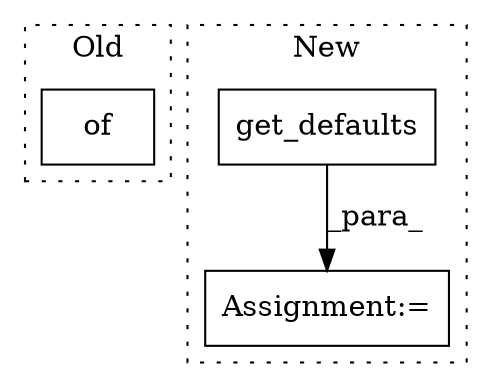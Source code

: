 digraph G {
subgraph cluster0 {
1 [label="of" a="32" s="591,676" l="3,1" shape="box"];
label = "Old";
style="dotted";
}
subgraph cluster1 {
2 [label="get_defaults" a="32" s="622" l="14" shape="box"];
3 [label="Assignment:=" a="7" s="621" l="1" shape="box"];
label = "New";
style="dotted";
}
2 -> 3 [label="_para_"];
}